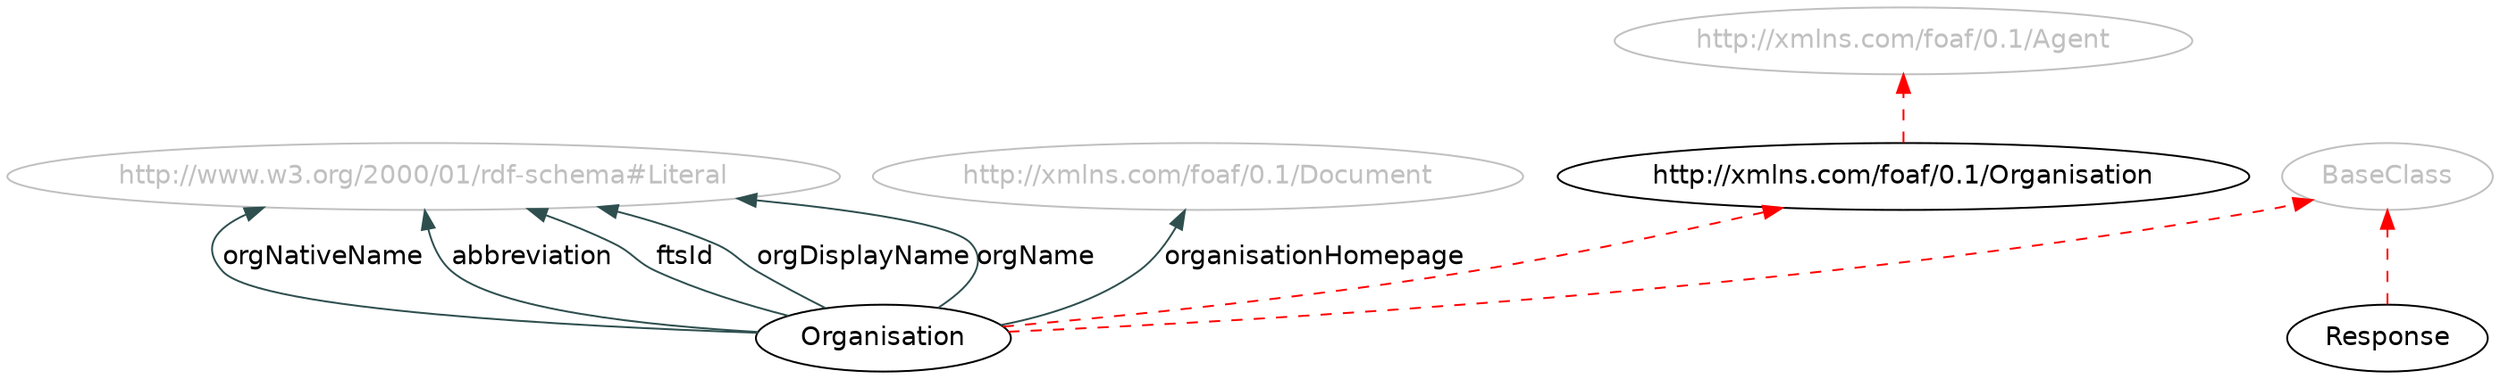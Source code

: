 digraph { 
 rankdir="BT";	
 charset="utf-8";
 overlap=false;
 edge [color=darkslategray];
 edge [fontname=Helvetica];
 node [fontname=Helvetica];

"Organisation" [ URL = "./#Organisation"] ;
		"Organisation" -> "http://xmlns.com/foaf/0.1/Organisation" [ color=red style="dashed" ]; 
			"BaseClass" [ URL = "./#Organisation" color="gray" fontcolor="gray"] ;
				"Organisation" -> "BaseClass" [ color=red style="dashed" ]; 
			"Response" [ URL = "./#Response"] ;
		"BaseClass" [ URL = "./#Response" color="gray" fontcolor="gray"] ;
				"Response" -> "BaseClass" [ color=red style="dashed" ]; 
			"http://xmlns.com/foaf/0.1/Organisation" [ URL = "./#http://xmlns.com/foaf/0.1/Organisation"] ;
		"http://xmlns.com/foaf/0.1/Agent" [ URL = "./#http://xmlns.com/foaf/0.1/Organisation" color="gray" fontcolor="gray"] ;
				"http://xmlns.com/foaf/0.1/Organisation" -> "http://xmlns.com/foaf/0.1/Agent" [ color=red style="dashed" ]; 
			"http://www.w3.org/2000/01/rdf-schema#Literal" [ URL = "./#http://www.w3.org/2000/01/rdf-schema#Literal" color="gray" fontcolor="gray"] ;
					"Organisation" -> "http://www.w3.org/2000/01/rdf-schema#Literal" [ label="abbreviation" URL = "./#abbreviation"]; 
				"http://www.w3.org/2000/01/rdf-schema#Literal" [ URL = "./#http://www.w3.org/2000/01/rdf-schema#Literal" color="gray" fontcolor="gray"] ;
					"Organisation" -> "http://www.w3.org/2000/01/rdf-schema#Literal" [ label="ftsId" URL = "./#ftsId"]; 
				"http://www.w3.org/2000/01/rdf-schema#Literal" [ URL = "./#http://www.w3.org/2000/01/rdf-schema#Literal" color="gray" fontcolor="gray"] ;
					"Organisation" -> "http://www.w3.org/2000/01/rdf-schema#Literal" [ label="orgDisplayName" URL = "./#orgDisplayName"]; 
				"http://www.w3.org/2000/01/rdf-schema#Literal" [ URL = "./#http://www.w3.org/2000/01/rdf-schema#Literal" color="gray" fontcolor="gray"] ;
					"Organisation" -> "http://www.w3.org/2000/01/rdf-schema#Literal" [ label="orgName" URL = "./#orgName"]; 
				"http://www.w3.org/2000/01/rdf-schema#Literal" [ URL = "./#http://www.w3.org/2000/01/rdf-schema#Literal" color="gray" fontcolor="gray"] ;
					"Organisation" -> "http://www.w3.org/2000/01/rdf-schema#Literal" [ label="orgNativeName" URL = "./#orgNativeName"]; 
				"http://xmlns.com/foaf/0.1/Document" [ URL = "./#http://xmlns.com/foaf/0.1/Document" color="gray" fontcolor="gray"] ;
					"Organisation" -> "http://xmlns.com/foaf/0.1/Document" [ label="organisationHomepage" URL = "./#organisationHomepage"]; 
				}